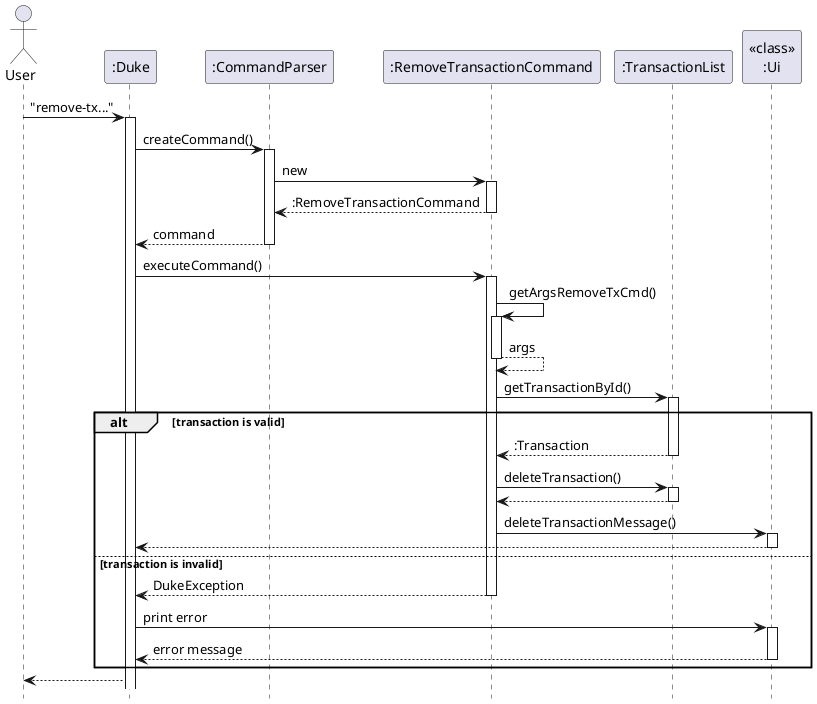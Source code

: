 @startuml
hide footbox

Actor User
"User" -> ":Duke": "remove-tx..."
activate ":Duke"
":Duke" -> ":CommandParser": createCommand()
activate ":CommandParser"
":CommandParser" -> ":RemoveTransactionCommand": new
activate ":RemoveTransactionCommand"
return :RemoveTransactionCommand
":CommandParser" --> ":Duke": command
deactivate

":Duke" -> ":RemoveTransactionCommand" : executeCommand()
activate ":RemoveTransactionCommand"
":RemoveTransactionCommand" -> ":RemoveTransactionCommand": getArgsRemoveTxCmd()
activate ":RemoveTransactionCommand"
return args
    ":RemoveTransactionCommand" -> ":TransactionList": getTransactionById()
    activate ":TransactionList"
alt transaction is valid
    ":TransactionList" --> ":RemoveTransactionCommand": :Transaction
    deactivate ":TransactionList"
    ":RemoveTransactionCommand" -> ":TransactionList": deleteTransaction()
    activate ":TransactionList"
    return
    ":RemoveTransactionCommand" -> "<<class>>\n:Ui": deleteTransactionMessage()
    activate "<<class>>\n:Ui"
    "<<class>>\n:Ui" --> ":Duke"
    deactivate "<<class>>\n:Ui"
    deactivate ":TransactionList"
else transaction is invalid
    ":RemoveTransactionCommand" --> ":Duke" : DukeException
    deactivate ":RemoveTransactionCommand"
    ":Duke" -> "<<class>>\n:Ui" : print error
    activate "<<class>>\n:Ui"
    "<<class>>\n:Ui" --> ":Duke" : error message
    deactivate "<<class>>\n:Ui"
end
deactivate ":RemoveTransactionCommand"
":Duke" --> "User"
@enduml